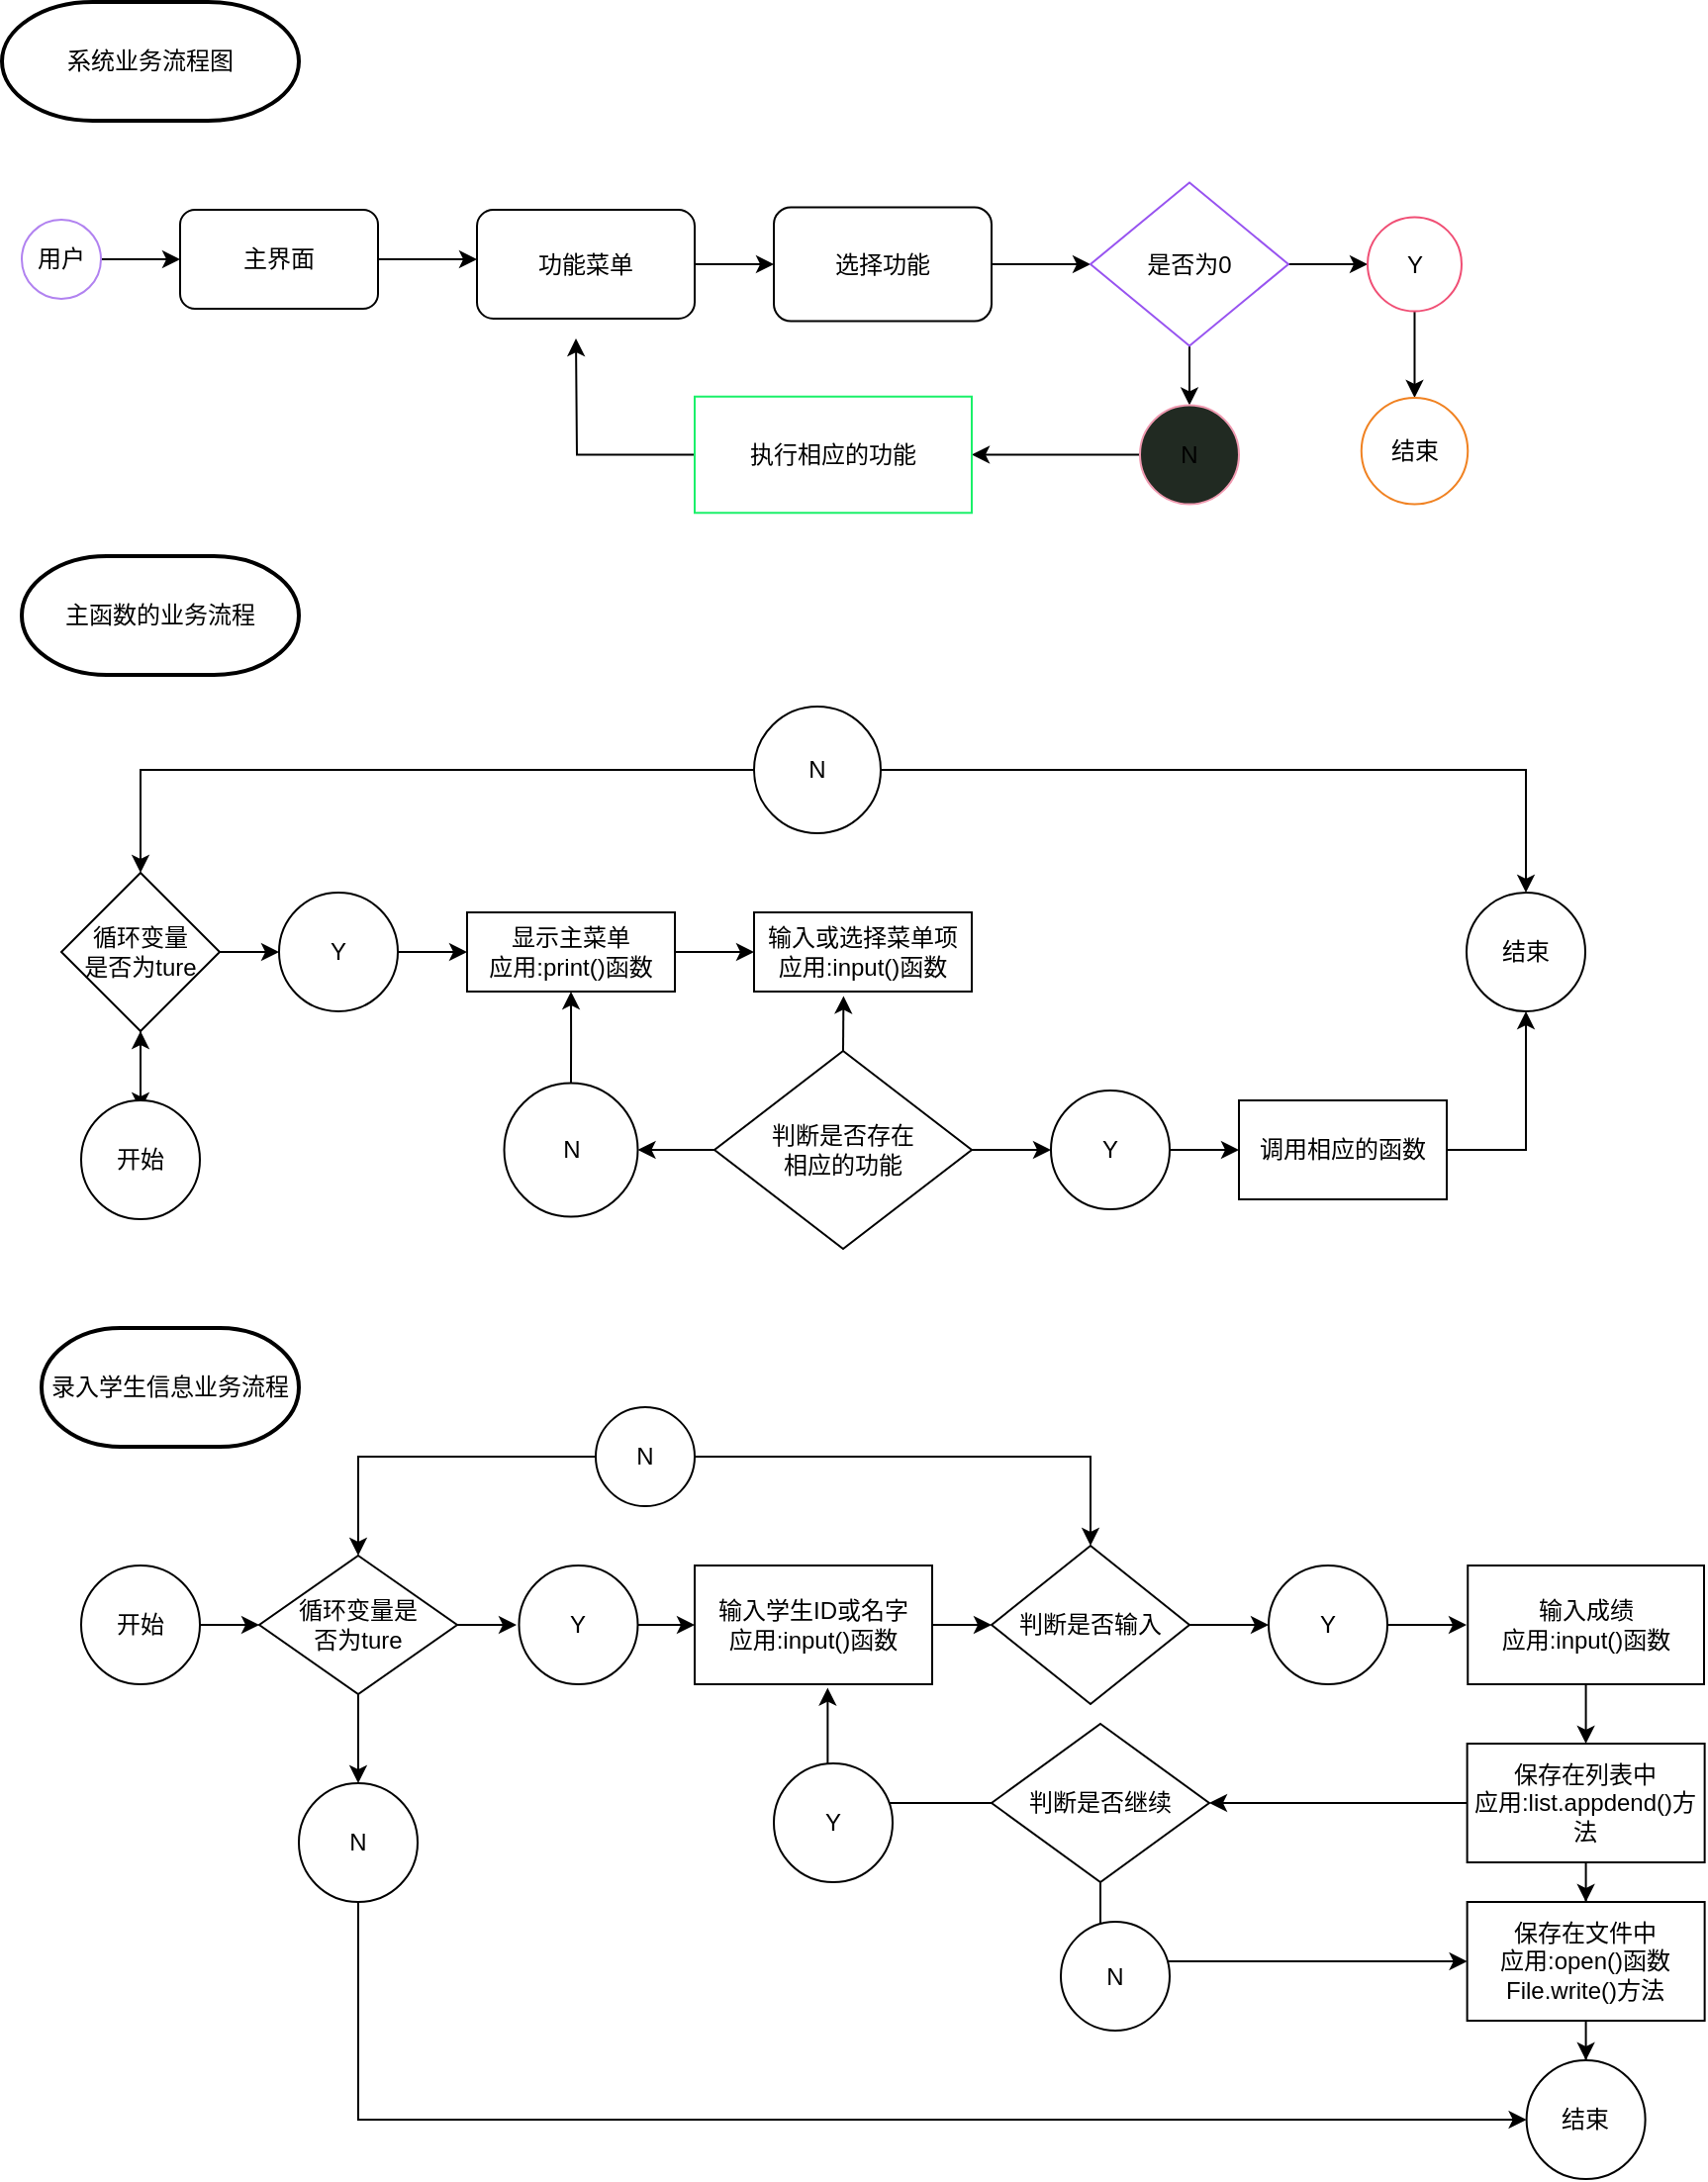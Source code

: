 <mxfile version="13.10.0" type="embed">
    <diagram id="hkM88N0obCvw1wjvbiHY" name="第 1 页">
        <mxGraphModel dx="760" dy="614" grid="1" gridSize="10" guides="1" tooltips="1" connect="1" arrows="1" fold="1" page="1" pageScale="1" pageWidth="827" pageHeight="1169" math="0" shadow="0">
            <root>
                <mxCell id="0"/>
                <mxCell id="1" parent="0"/>
                <mxCell id="3" style="edgeStyle=orthogonalEdgeStyle;rounded=0;orthogonalLoop=1;jettySize=auto;html=1;" parent="1" source="2" edge="1">
                    <mxGeometry relative="1" as="geometry">
                        <mxPoint x="100" y="160" as="targetPoint"/>
                    </mxGeometry>
                </mxCell>
                <mxCell id="2" value="用户" style="ellipse;whiteSpace=wrap;html=1;aspect=fixed;strokeColor=#B182F0;labelBackgroundColor=none;" parent="1" vertex="1">
                    <mxGeometry x="20" y="140" width="40" height="40" as="geometry"/>
                </mxCell>
                <mxCell id="7" style="edgeStyle=orthogonalEdgeStyle;rounded=0;orthogonalLoop=1;jettySize=auto;html=1;" parent="1" source="6" edge="1">
                    <mxGeometry relative="1" as="geometry">
                        <mxPoint x="250" y="160" as="targetPoint"/>
                    </mxGeometry>
                </mxCell>
                <mxCell id="6" value="主界面" style="rounded=1;whiteSpace=wrap;html=1;" parent="1" vertex="1">
                    <mxGeometry x="100" y="135" width="100" height="50" as="geometry"/>
                </mxCell>
                <mxCell id="11" style="edgeStyle=orthogonalEdgeStyle;rounded=0;orthogonalLoop=1;jettySize=auto;html=1;" parent="1" source="8" target="12" edge="1">
                    <mxGeometry relative="1" as="geometry">
                        <mxPoint x="400" y="162.5" as="targetPoint"/>
                    </mxGeometry>
                </mxCell>
                <mxCell id="8" value="功能菜单" style="rounded=1;whiteSpace=wrap;html=1;" parent="1" vertex="1">
                    <mxGeometry x="250" y="135" width="110" height="55" as="geometry"/>
                </mxCell>
                <mxCell id="13" style="edgeStyle=orthogonalEdgeStyle;rounded=0;orthogonalLoop=1;jettySize=auto;html=1;" parent="1" source="12" target="14" edge="1">
                    <mxGeometry relative="1" as="geometry">
                        <mxPoint x="550" y="162.5" as="targetPoint"/>
                    </mxGeometry>
                </mxCell>
                <mxCell id="12" value="选择功能" style="rounded=1;whiteSpace=wrap;html=1;" parent="1" vertex="1">
                    <mxGeometry x="400" y="133.75" width="110" height="57.5" as="geometry"/>
                </mxCell>
                <mxCell id="15" style="edgeStyle=orthogonalEdgeStyle;rounded=0;orthogonalLoop=1;jettySize=auto;html=1;exitX=1;exitY=0.5;exitDx=0;exitDy=0;" parent="1" source="14" target="16" edge="1">
                    <mxGeometry relative="1" as="geometry">
                        <mxPoint x="690" y="163" as="targetPoint"/>
                    </mxGeometry>
                </mxCell>
                <mxCell id="19" style="edgeStyle=orthogonalEdgeStyle;rounded=0;orthogonalLoop=1;jettySize=auto;html=1;" parent="1" source="14" target="20" edge="1">
                    <mxGeometry relative="1" as="geometry">
                        <mxPoint x="610" y="250" as="targetPoint"/>
                    </mxGeometry>
                </mxCell>
                <mxCell id="14" value="是否为0" style="rhombus;whiteSpace=wrap;html=1;strokeColor=#9854F0;labelBackgroundColor=none;labelBorderColor=none;" parent="1" vertex="1">
                    <mxGeometry x="560" y="121.25" width="100" height="82.5" as="geometry"/>
                </mxCell>
                <mxCell id="17" style="edgeStyle=orthogonalEdgeStyle;rounded=0;orthogonalLoop=1;jettySize=auto;html=1;" parent="1" source="16" target="18" edge="1">
                    <mxGeometry relative="1" as="geometry">
                        <mxPoint x="723.75" y="230" as="targetPoint"/>
                    </mxGeometry>
                </mxCell>
                <mxCell id="16" value="Y" style="ellipse;whiteSpace=wrap;html=1;aspect=fixed;strokeColor=#F04F75;" parent="1" vertex="1">
                    <mxGeometry x="700" y="138.75" width="47.5" height="47.5" as="geometry"/>
                </mxCell>
                <mxCell id="18" value="结束" style="ellipse;whiteSpace=wrap;html=1;aspect=fixed;strokeColor=#F08222;" parent="1" vertex="1">
                    <mxGeometry x="696.88" y="230" width="53.75" height="53.75" as="geometry"/>
                </mxCell>
                <mxCell id="21" style="edgeStyle=orthogonalEdgeStyle;rounded=0;orthogonalLoop=1;jettySize=auto;html=1;" parent="1" source="20" target="22" edge="1">
                    <mxGeometry relative="1" as="geometry">
                        <mxPoint x="480" y="258.75" as="targetPoint"/>
                    </mxGeometry>
                </mxCell>
                <mxCell id="20" value="N" style="ellipse;whiteSpace=wrap;html=1;aspect=fixed;strokeColor=#F09AB1;fillColor=#212A22;" parent="1" vertex="1">
                    <mxGeometry x="585" y="233.75" width="50" height="50" as="geometry"/>
                </mxCell>
                <mxCell id="23" style="edgeStyle=orthogonalEdgeStyle;rounded=0;orthogonalLoop=1;jettySize=auto;html=1;" parent="1" source="22" edge="1">
                    <mxGeometry relative="1" as="geometry">
                        <mxPoint x="300" y="200" as="targetPoint"/>
                    </mxGeometry>
                </mxCell>
                <mxCell id="22" value="执行相应的功能" style="rounded=0;whiteSpace=wrap;html=1;strokeColor=#1AF069;" parent="1" vertex="1">
                    <mxGeometry x="360" y="229.38" width="140" height="58.75" as="geometry"/>
                </mxCell>
                <mxCell id="24" value="系统业务流程图" style="strokeWidth=2;html=1;shape=mxgraph.flowchart.terminator;whiteSpace=wrap;" parent="1" vertex="1">
                    <mxGeometry x="10" y="30" width="150" height="60" as="geometry"/>
                </mxCell>
                <mxCell id="25" value="主函数的业务流程" style="strokeWidth=2;html=1;shape=mxgraph.flowchart.terminator;whiteSpace=wrap;" parent="1" vertex="1">
                    <mxGeometry x="20" y="310" width="140" height="60" as="geometry"/>
                </mxCell>
                <mxCell id="27" style="edgeStyle=orthogonalEdgeStyle;rounded=0;orthogonalLoop=1;jettySize=auto;html=1;" parent="1" edge="1">
                    <mxGeometry relative="1" as="geometry">
                        <mxPoint x="80" y="590" as="targetPoint"/>
                        <mxPoint x="80" y="576.25" as="sourcePoint"/>
                        <Array as="points">
                            <mxPoint x="80" y="540"/>
                            <mxPoint x="80" y="540"/>
                        </Array>
                    </mxGeometry>
                </mxCell>
                <mxCell id="30" style="edgeStyle=orthogonalEdgeStyle;rounded=0;orthogonalLoop=1;jettySize=auto;html=1;" parent="1" edge="1">
                    <mxGeometry relative="1" as="geometry">
                        <mxPoint x="80" y="550" as="targetPoint"/>
                        <mxPoint x="80" y="576.25" as="sourcePoint"/>
                    </mxGeometry>
                </mxCell>
                <mxCell id="31" style="edgeStyle=orthogonalEdgeStyle;rounded=0;orthogonalLoop=1;jettySize=auto;html=1;" parent="1" source="29" target="32" edge="1">
                    <mxGeometry relative="1" as="geometry">
                        <mxPoint x="160" y="510" as="targetPoint"/>
                    </mxGeometry>
                </mxCell>
                <mxCell id="29" value="循环变量&lt;br&gt;是否为ture&lt;br&gt;" style="rhombus;whiteSpace=wrap;html=1;" parent="1" vertex="1">
                    <mxGeometry x="40" y="470" width="80" height="80" as="geometry"/>
                </mxCell>
                <mxCell id="33" style="edgeStyle=orthogonalEdgeStyle;rounded=0;orthogonalLoop=1;jettySize=auto;html=1;" parent="1" source="32" target="34" edge="1">
                    <mxGeometry relative="1" as="geometry">
                        <mxPoint x="240" y="510" as="targetPoint"/>
                    </mxGeometry>
                </mxCell>
                <mxCell id="32" value="Y" style="ellipse;whiteSpace=wrap;html=1;aspect=fixed;" parent="1" vertex="1">
                    <mxGeometry x="150" y="480" width="60" height="60" as="geometry"/>
                </mxCell>
                <mxCell id="35" style="edgeStyle=orthogonalEdgeStyle;rounded=0;orthogonalLoop=1;jettySize=auto;html=1;" parent="1" source="34" target="36" edge="1">
                    <mxGeometry relative="1" as="geometry">
                        <mxPoint x="390" y="510" as="targetPoint"/>
                    </mxGeometry>
                </mxCell>
                <mxCell id="34" value="显示主菜单&lt;br&gt;应用:print()函数" style="rounded=0;whiteSpace=wrap;html=1;" parent="1" vertex="1">
                    <mxGeometry x="245" y="490" width="105" height="40" as="geometry"/>
                </mxCell>
                <mxCell id="36" value="输入或选择菜单项&lt;br&gt;应用:input()函数" style="rounded=0;whiteSpace=wrap;html=1;" parent="1" vertex="1">
                    <mxGeometry x="390" y="490" width="110" height="40" as="geometry"/>
                </mxCell>
                <mxCell id="39" style="edgeStyle=orthogonalEdgeStyle;rounded=0;orthogonalLoop=1;jettySize=auto;html=1;entryX=1;entryY=0.5;entryDx=0;entryDy=0;" parent="1" source="38" target="43" edge="1">
                    <mxGeometry relative="1" as="geometry">
                        <mxPoint x="335" y="610" as="targetPoint"/>
                    </mxGeometry>
                </mxCell>
                <mxCell id="48" style="edgeStyle=orthogonalEdgeStyle;rounded=0;orthogonalLoop=1;jettySize=auto;html=1;" parent="1" source="38" target="49" edge="1">
                    <mxGeometry relative="1" as="geometry">
                        <mxPoint x="530" y="610" as="targetPoint"/>
                    </mxGeometry>
                </mxCell>
                <mxCell id="59" style="edgeStyle=orthogonalEdgeStyle;rounded=0;orthogonalLoop=1;jettySize=auto;html=1;exitX=0.5;exitY=0;exitDx=0;exitDy=0;entryX=0.411;entryY=1.055;entryDx=0;entryDy=0;entryPerimeter=0;" parent="1" source="38" target="36" edge="1">
                    <mxGeometry relative="1" as="geometry"/>
                </mxCell>
                <mxCell id="38" value="判断是否存在&lt;br&gt;相应的功能" style="rhombus;whiteSpace=wrap;html=1;" parent="1" vertex="1">
                    <mxGeometry x="370" y="560" width="130" height="100" as="geometry"/>
                </mxCell>
                <mxCell id="45" style="edgeStyle=orthogonalEdgeStyle;rounded=0;orthogonalLoop=1;jettySize=auto;html=1;entryX=0.5;entryY=1;entryDx=0;entryDy=0;" parent="1" source="43" target="34" edge="1">
                    <mxGeometry relative="1" as="geometry"/>
                </mxCell>
                <mxCell id="43" value="N" style="ellipse;whiteSpace=wrap;html=1;aspect=fixed;" parent="1" vertex="1">
                    <mxGeometry x="263.75" y="576.25" width="67.5" height="67.5" as="geometry"/>
                </mxCell>
                <mxCell id="50" style="edgeStyle=orthogonalEdgeStyle;rounded=0;orthogonalLoop=1;jettySize=auto;html=1;" parent="1" source="49" target="51" edge="1">
                    <mxGeometry relative="1" as="geometry">
                        <mxPoint x="640" y="610" as="targetPoint"/>
                    </mxGeometry>
                </mxCell>
                <mxCell id="49" value="Y" style="ellipse;whiteSpace=wrap;html=1;aspect=fixed;" parent="1" vertex="1">
                    <mxGeometry x="540" y="580" width="60" height="60" as="geometry"/>
                </mxCell>
                <mxCell id="52" style="edgeStyle=orthogonalEdgeStyle;rounded=0;orthogonalLoop=1;jettySize=auto;html=1;" parent="1" source="51" target="53" edge="1">
                    <mxGeometry relative="1" as="geometry">
                        <mxPoint x="760" y="560" as="targetPoint"/>
                    </mxGeometry>
                </mxCell>
                <mxCell id="51" value="调用相应的函数" style="rounded=0;whiteSpace=wrap;html=1;" parent="1" vertex="1">
                    <mxGeometry x="635" y="585" width="105" height="50" as="geometry"/>
                </mxCell>
                <mxCell id="53" value="结束" style="ellipse;whiteSpace=wrap;html=1;aspect=fixed;" parent="1" vertex="1">
                    <mxGeometry x="750" y="480" width="60" height="60" as="geometry"/>
                </mxCell>
                <mxCell id="56" style="edgeStyle=orthogonalEdgeStyle;rounded=0;orthogonalLoop=1;jettySize=auto;html=1;entryX=0.5;entryY=0;entryDx=0;entryDy=0;" parent="1" source="54" target="53" edge="1">
                    <mxGeometry relative="1" as="geometry"/>
                </mxCell>
                <mxCell id="57" style="edgeStyle=orthogonalEdgeStyle;rounded=0;orthogonalLoop=1;jettySize=auto;html=1;entryX=0.5;entryY=0;entryDx=0;entryDy=0;" parent="1" source="54" target="29" edge="1">
                    <mxGeometry relative="1" as="geometry"/>
                </mxCell>
                <mxCell id="54" value="N" style="ellipse;whiteSpace=wrap;html=1;aspect=fixed;" parent="1" vertex="1">
                    <mxGeometry x="390" y="386" width="64" height="64" as="geometry"/>
                </mxCell>
                <mxCell id="60" value="开始" style="ellipse;whiteSpace=wrap;html=1;aspect=fixed;" parent="1" vertex="1">
                    <mxGeometry x="50" y="585" width="60" height="60" as="geometry"/>
                </mxCell>
                <mxCell id="65" value="录入学生信息业务流程" style="strokeWidth=2;html=1;shape=mxgraph.flowchart.terminator;whiteSpace=wrap;" vertex="1" parent="1">
                    <mxGeometry x="30" y="700" width="130" height="60" as="geometry"/>
                </mxCell>
                <mxCell id="67" style="edgeStyle=orthogonalEdgeStyle;rounded=0;orthogonalLoop=1;jettySize=auto;html=1;" edge="1" parent="1" source="66" target="68">
                    <mxGeometry relative="1" as="geometry">
                        <mxPoint x="150" y="840" as="targetPoint"/>
                    </mxGeometry>
                </mxCell>
                <mxCell id="66" value="开始" style="ellipse;whiteSpace=wrap;html=1;aspect=fixed;" vertex="1" parent="1">
                    <mxGeometry x="50" y="820" width="60" height="60" as="geometry"/>
                </mxCell>
                <mxCell id="71" style="edgeStyle=orthogonalEdgeStyle;rounded=0;orthogonalLoop=1;jettySize=auto;html=1;" edge="1" parent="1" source="68">
                    <mxGeometry relative="1" as="geometry">
                        <mxPoint x="270" y="850" as="targetPoint"/>
                    </mxGeometry>
                </mxCell>
                <mxCell id="87" style="edgeStyle=orthogonalEdgeStyle;rounded=0;orthogonalLoop=1;jettySize=auto;html=1;" edge="1" parent="1" source="68" target="88">
                    <mxGeometry relative="1" as="geometry">
                        <mxPoint x="190" y="980" as="targetPoint"/>
                    </mxGeometry>
                </mxCell>
                <mxCell id="68" value="循环变量是&lt;br&gt;否为ture" style="rhombus;whiteSpace=wrap;html=1;" vertex="1" parent="1">
                    <mxGeometry x="140" y="815" width="100" height="70" as="geometry"/>
                </mxCell>
                <mxCell id="70" style="edgeStyle=orthogonalEdgeStyle;rounded=0;orthogonalLoop=1;jettySize=auto;html=1;entryX=0.5;entryY=0;entryDx=0;entryDy=0;" edge="1" parent="1" source="69" target="68">
                    <mxGeometry relative="1" as="geometry"/>
                </mxCell>
                <mxCell id="90" style="edgeStyle=orthogonalEdgeStyle;rounded=0;orthogonalLoop=1;jettySize=auto;html=1;entryX=0.5;entryY=0;entryDx=0;entryDy=0;" edge="1" parent="1" source="69" target="76">
                    <mxGeometry relative="1" as="geometry">
                        <mxPoint x="560" y="765" as="targetPoint"/>
                    </mxGeometry>
                </mxCell>
                <mxCell id="69" value="N" style="ellipse;whiteSpace=wrap;html=1;aspect=fixed;" vertex="1" parent="1">
                    <mxGeometry x="310" y="740" width="50" height="50" as="geometry"/>
                </mxCell>
                <mxCell id="73" style="edgeStyle=orthogonalEdgeStyle;rounded=0;orthogonalLoop=1;jettySize=auto;html=1;" edge="1" parent="1" source="72" target="74">
                    <mxGeometry relative="1" as="geometry">
                        <mxPoint x="380" y="850" as="targetPoint"/>
                    </mxGeometry>
                </mxCell>
                <mxCell id="72" value="Y" style="ellipse;whiteSpace=wrap;html=1;aspect=fixed;" vertex="1" parent="1">
                    <mxGeometry x="271.25" y="820" width="60" height="60" as="geometry"/>
                </mxCell>
                <mxCell id="75" style="edgeStyle=orthogonalEdgeStyle;rounded=0;orthogonalLoop=1;jettySize=auto;html=1;" edge="1" parent="1" source="74" target="76">
                    <mxGeometry relative="1" as="geometry">
                        <mxPoint x="530" y="850" as="targetPoint"/>
                    </mxGeometry>
                </mxCell>
                <mxCell id="74" value="输入学生ID或名字&lt;br&gt;应用:input()函数" style="rounded=0;whiteSpace=wrap;html=1;" vertex="1" parent="1">
                    <mxGeometry x="360" y="820" width="120" height="60" as="geometry"/>
                </mxCell>
                <mxCell id="77" style="edgeStyle=orthogonalEdgeStyle;rounded=0;orthogonalLoop=1;jettySize=auto;html=1;" edge="1" parent="1" source="76" target="78">
                    <mxGeometry relative="1" as="geometry">
                        <mxPoint x="640" y="850" as="targetPoint"/>
                    </mxGeometry>
                </mxCell>
                <mxCell id="76" value="判断是否输入" style="rhombus;whiteSpace=wrap;html=1;" vertex="1" parent="1">
                    <mxGeometry x="510" y="810" width="100" height="80" as="geometry"/>
                </mxCell>
                <mxCell id="79" style="edgeStyle=orthogonalEdgeStyle;rounded=0;orthogonalLoop=1;jettySize=auto;html=1;" edge="1" parent="1" source="78">
                    <mxGeometry relative="1" as="geometry">
                        <mxPoint x="750" y="850" as="targetPoint"/>
                    </mxGeometry>
                </mxCell>
                <mxCell id="78" value="Y" style="ellipse;whiteSpace=wrap;html=1;aspect=fixed;" vertex="1" parent="1">
                    <mxGeometry x="650" y="820" width="60" height="60" as="geometry"/>
                </mxCell>
                <mxCell id="81" style="edgeStyle=orthogonalEdgeStyle;rounded=0;orthogonalLoop=1;jettySize=auto;html=1;" edge="1" parent="1" source="80" target="82">
                    <mxGeometry relative="1" as="geometry">
                        <mxPoint x="810.315" y="940" as="targetPoint"/>
                    </mxGeometry>
                </mxCell>
                <mxCell id="80" value="输入成绩&lt;br&gt;应用:input()函数" style="rounded=0;whiteSpace=wrap;html=1;" vertex="1" parent="1">
                    <mxGeometry x="750.63" y="820" width="119.37" height="60" as="geometry"/>
                </mxCell>
                <mxCell id="83" style="edgeStyle=orthogonalEdgeStyle;rounded=0;orthogonalLoop=1;jettySize=auto;html=1;" edge="1" parent="1" source="82" target="84">
                    <mxGeometry relative="1" as="geometry">
                        <mxPoint x="810.315" y="1010" as="targetPoint"/>
                    </mxGeometry>
                </mxCell>
                <mxCell id="94" style="edgeStyle=orthogonalEdgeStyle;rounded=0;orthogonalLoop=1;jettySize=auto;html=1;entryX=1;entryY=0.5;entryDx=0;entryDy=0;" edge="1" parent="1" source="82" target="91">
                    <mxGeometry relative="1" as="geometry">
                        <mxPoint x="630" y="940" as="targetPoint"/>
                    </mxGeometry>
                </mxCell>
                <mxCell id="82" value="保存在列表中&lt;br&gt;应用:list.appdend()方法" style="rounded=0;whiteSpace=wrap;html=1;" vertex="1" parent="1">
                    <mxGeometry x="750.315" y="910" width="120" height="60" as="geometry"/>
                </mxCell>
                <mxCell id="86" style="edgeStyle=orthogonalEdgeStyle;rounded=0;orthogonalLoop=1;jettySize=auto;html=1;entryX=0.5;entryY=0;entryDx=0;entryDy=0;" edge="1" parent="1" source="84" target="85">
                    <mxGeometry relative="1" as="geometry"/>
                </mxCell>
                <mxCell id="84" value="保存在文件中&lt;br&gt;应用:open()函数&lt;br&gt;File.write()方法" style="rounded=0;whiteSpace=wrap;html=1;" vertex="1" parent="1">
                    <mxGeometry x="750.315" y="990" width="120" height="60" as="geometry"/>
                </mxCell>
                <mxCell id="85" value="结束" style="ellipse;whiteSpace=wrap;html=1;aspect=fixed;" vertex="1" parent="1">
                    <mxGeometry x="780.31" y="1070" width="60" height="60" as="geometry"/>
                </mxCell>
                <mxCell id="89" style="edgeStyle=orthogonalEdgeStyle;rounded=0;orthogonalLoop=1;jettySize=auto;html=1;entryX=0;entryY=0.5;entryDx=0;entryDy=0;" edge="1" parent="1" source="88" target="85">
                    <mxGeometry relative="1" as="geometry">
                        <mxPoint x="190" y="1100" as="targetPoint"/>
                        <Array as="points">
                            <mxPoint x="190" y="1100"/>
                        </Array>
                    </mxGeometry>
                </mxCell>
                <mxCell id="88" value="N" style="ellipse;whiteSpace=wrap;html=1;aspect=fixed;" vertex="1" parent="1">
                    <mxGeometry x="160" y="930" width="60" height="60" as="geometry"/>
                </mxCell>
                <mxCell id="95" style="edgeStyle=orthogonalEdgeStyle;rounded=0;orthogonalLoop=1;jettySize=auto;html=1;entryX=0.56;entryY=1.03;entryDx=0;entryDy=0;entryPerimeter=0;" edge="1" parent="1" source="91" target="74">
                    <mxGeometry relative="1" as="geometry">
                        <mxPoint x="350" y="940" as="targetPoint"/>
                    </mxGeometry>
                </mxCell>
                <mxCell id="97" style="edgeStyle=orthogonalEdgeStyle;rounded=0;orthogonalLoop=1;jettySize=auto;html=1;entryX=0;entryY=0.5;entryDx=0;entryDy=0;" edge="1" parent="1" source="91" target="84">
                    <mxGeometry relative="1" as="geometry">
                        <mxPoint x="565" y="1030" as="targetPoint"/>
                        <Array as="points">
                            <mxPoint x="565" y="1020"/>
                        </Array>
                    </mxGeometry>
                </mxCell>
                <mxCell id="91" value="判断是否继续" style="rhombus;whiteSpace=wrap;html=1;" vertex="1" parent="1">
                    <mxGeometry x="510" y="900" width="110" height="80" as="geometry"/>
                </mxCell>
                <mxCell id="96" value="Y" style="ellipse;whiteSpace=wrap;html=1;aspect=fixed;" vertex="1" parent="1">
                    <mxGeometry x="400" y="920" width="60" height="60" as="geometry"/>
                </mxCell>
                <mxCell id="98" value="N" style="ellipse;whiteSpace=wrap;html=1;aspect=fixed;" vertex="1" parent="1">
                    <mxGeometry x="545" y="1000" width="55" height="55" as="geometry"/>
                </mxCell>
            </root>
        </mxGraphModel>
    </diagram>
</mxfile>